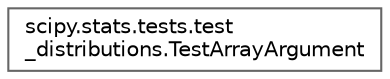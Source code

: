 digraph "Graphical Class Hierarchy"
{
 // LATEX_PDF_SIZE
  bgcolor="transparent";
  edge [fontname=Helvetica,fontsize=10,labelfontname=Helvetica,labelfontsize=10];
  node [fontname=Helvetica,fontsize=10,shape=box,height=0.2,width=0.4];
  rankdir="LR";
  Node0 [id="Node000000",label="scipy.stats.tests.test\l_distributions.TestArrayArgument",height=0.2,width=0.4,color="grey40", fillcolor="white", style="filled",URL="$db/d90/classscipy_1_1stats_1_1tests_1_1test__distributions_1_1TestArrayArgument.html",tooltip=" "];
}
